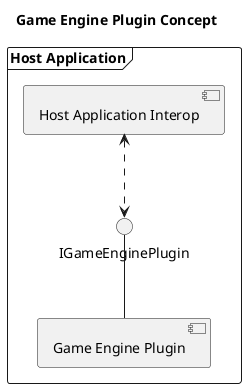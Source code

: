 @startuml

title "Game Engine Plugin Concept"

frame "Host Application" as HA {
[Host Application Interop] as HAI
[Game Engine Plugin] as GEP
() "IGameEnginePlugin" as IGEP
}

IGEP -- GEP

HAI <..> IGEP


@enduml